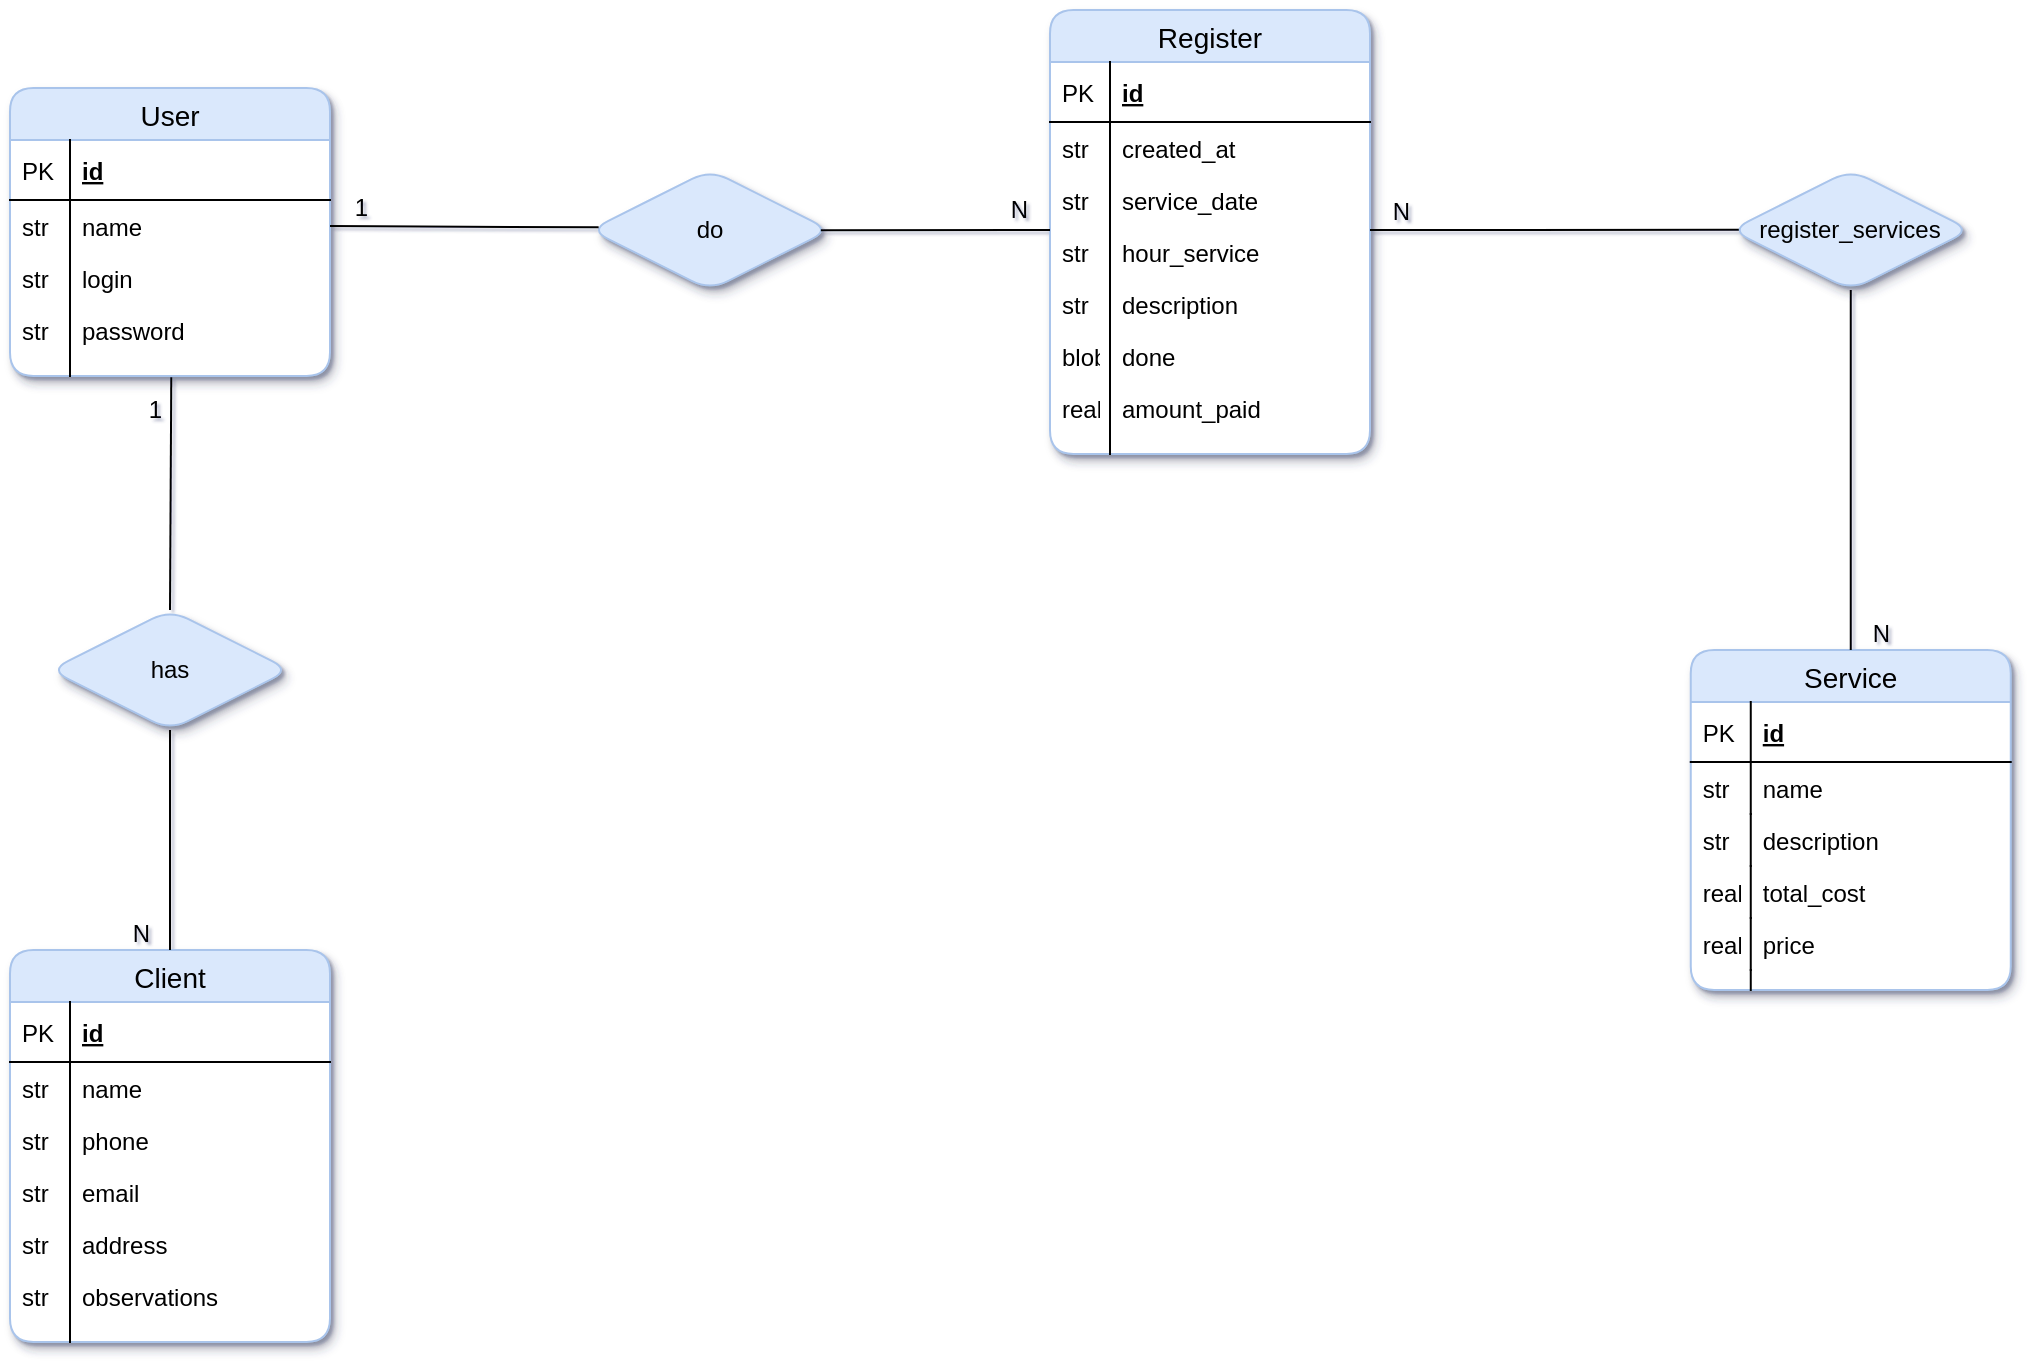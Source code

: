 <mxfile version="12.6.5" type="device" pages="2"><diagram id="pgkcYhD1tztfjx8CLR91" name="model"><mxGraphModel dx="62.42" dy="82.95" grid="1" gridSize="10" guides="1" tooltips="1" connect="1" arrows="1" fold="1" page="1" pageScale="1" pageWidth="827" pageHeight="1169" math="0" shadow="1"><root><mxCell id="0"/><mxCell id="1" parent="0"/><mxCell id="QDzRD9JeulIj6cVtuL_I-16" value="User" style="swimlane;fontStyle=0;childLayout=stackLayout;horizontal=1;startSize=26;fillColor=#dae8fc;horizontalStack=0;resizeParent=1;resizeParentMax=0;resizeLast=0;collapsible=1;marginBottom=0;swimlaneFillColor=#ffffff;align=center;fontSize=14;strokeColor=#A9C4EB;rounded=1;comic=0;shadow=1;" vertex="1" parent="1"><mxGeometry x="320" y="119" width="160" height="144" as="geometry"/></mxCell><mxCell id="QDzRD9JeulIj6cVtuL_I-17" value="id" style="shape=partialRectangle;top=0;left=0;right=0;bottom=1;align=left;verticalAlign=middle;fillColor=none;spacingLeft=34;spacingRight=4;overflow=hidden;rotatable=0;points=[[0,0.5],[1,0.5]];portConstraint=eastwest;dropTarget=0;fontStyle=5;fontSize=12;" vertex="1" parent="QDzRD9JeulIj6cVtuL_I-16"><mxGeometry y="26" width="160" height="30" as="geometry"/></mxCell><mxCell id="QDzRD9JeulIj6cVtuL_I-18" value="PK" style="shape=partialRectangle;top=0;left=0;bottom=0;fillColor=none;align=left;verticalAlign=middle;spacingLeft=4;spacingRight=4;overflow=hidden;rotatable=0;points=[];portConstraint=eastwest;part=1;fontSize=12;" vertex="1" connectable="0" parent="QDzRD9JeulIj6cVtuL_I-17"><mxGeometry width="30" height="30" as="geometry"/></mxCell><mxCell id="QDzRD9JeulIj6cVtuL_I-19" value="name" style="shape=partialRectangle;top=0;left=0;right=0;bottom=0;align=left;verticalAlign=top;fillColor=none;spacingLeft=34;spacingRight=4;overflow=hidden;rotatable=0;points=[[0,0.5],[1,0.5]];portConstraint=eastwest;dropTarget=0;fontSize=12;" vertex="1" parent="QDzRD9JeulIj6cVtuL_I-16"><mxGeometry y="56" width="160" height="26" as="geometry"/></mxCell><mxCell id="QDzRD9JeulIj6cVtuL_I-20" value="str" style="shape=partialRectangle;top=0;left=0;bottom=0;fillColor=none;align=left;verticalAlign=top;spacingLeft=4;spacingRight=4;overflow=hidden;rotatable=0;points=[];portConstraint=eastwest;part=1;fontSize=12;" vertex="1" connectable="0" parent="QDzRD9JeulIj6cVtuL_I-19"><mxGeometry width="30" height="26" as="geometry"/></mxCell><mxCell id="QDzRD9JeulIj6cVtuL_I-21" value="login" style="shape=partialRectangle;top=0;left=0;right=0;bottom=0;align=left;verticalAlign=top;fillColor=none;spacingLeft=34;spacingRight=4;overflow=hidden;rotatable=0;points=[[0,0.5],[1,0.5]];portConstraint=eastwest;dropTarget=0;fontSize=12;" vertex="1" parent="QDzRD9JeulIj6cVtuL_I-16"><mxGeometry y="82" width="160" height="26" as="geometry"/></mxCell><mxCell id="QDzRD9JeulIj6cVtuL_I-22" value="str" style="shape=partialRectangle;top=0;left=0;bottom=0;fillColor=none;align=left;verticalAlign=top;spacingLeft=4;spacingRight=4;overflow=hidden;rotatable=0;points=[];portConstraint=eastwest;part=1;fontSize=12;" vertex="1" connectable="0" parent="QDzRD9JeulIj6cVtuL_I-21"><mxGeometry width="30" height="26" as="geometry"/></mxCell><mxCell id="QDzRD9JeulIj6cVtuL_I-23" value="password" style="shape=partialRectangle;top=0;left=0;right=0;bottom=0;align=left;verticalAlign=top;fillColor=none;spacingLeft=34;spacingRight=4;overflow=hidden;rotatable=0;points=[[0,0.5],[1,0.5]];portConstraint=eastwest;dropTarget=0;fontSize=12;" vertex="1" parent="QDzRD9JeulIj6cVtuL_I-16"><mxGeometry y="108" width="160" height="26" as="geometry"/></mxCell><mxCell id="QDzRD9JeulIj6cVtuL_I-24" value="str" style="shape=partialRectangle;top=0;left=0;bottom=0;fillColor=none;align=left;verticalAlign=top;spacingLeft=4;spacingRight=4;overflow=hidden;rotatable=0;points=[];portConstraint=eastwest;part=1;fontSize=12;" vertex="1" connectable="0" parent="QDzRD9JeulIj6cVtuL_I-23"><mxGeometry width="30" height="26" as="geometry"/></mxCell><mxCell id="QDzRD9JeulIj6cVtuL_I-25" value="" style="shape=partialRectangle;top=0;left=0;right=0;bottom=0;align=left;verticalAlign=top;fillColor=none;spacingLeft=34;spacingRight=4;overflow=hidden;rotatable=0;points=[[0,0.5],[1,0.5]];portConstraint=eastwest;dropTarget=0;fontSize=12;" vertex="1" parent="QDzRD9JeulIj6cVtuL_I-16"><mxGeometry y="134" width="160" height="10" as="geometry"/></mxCell><mxCell id="QDzRD9JeulIj6cVtuL_I-26" value="" style="shape=partialRectangle;top=0;left=0;bottom=0;fillColor=none;align=left;verticalAlign=top;spacingLeft=4;spacingRight=4;overflow=hidden;rotatable=0;points=[];portConstraint=eastwest;part=1;fontSize=12;" vertex="1" connectable="0" parent="QDzRD9JeulIj6cVtuL_I-25"><mxGeometry width="30" height="10" as="geometry"/></mxCell><mxCell id="QDzRD9JeulIj6cVtuL_I-34" value="Client" style="swimlane;fontStyle=0;childLayout=stackLayout;horizontal=1;startSize=26;fillColor=#dae8fc;horizontalStack=0;resizeParent=1;resizeParentMax=0;resizeLast=0;collapsible=1;marginBottom=0;swimlaneFillColor=#ffffff;align=center;fontSize=14;strokeColor=#A9C4EB;rounded=1;comic=0;shadow=1;" vertex="1" parent="1"><mxGeometry x="320" y="550" width="160" height="196" as="geometry"/></mxCell><mxCell id="QDzRD9JeulIj6cVtuL_I-35" value="id" style="shape=partialRectangle;top=0;left=0;right=0;bottom=1;align=left;verticalAlign=middle;fillColor=none;spacingLeft=34;spacingRight=4;overflow=hidden;rotatable=0;points=[[0,0.5],[1,0.5]];portConstraint=eastwest;dropTarget=0;fontStyle=5;fontSize=12;" vertex="1" parent="QDzRD9JeulIj6cVtuL_I-34"><mxGeometry y="26" width="160" height="30" as="geometry"/></mxCell><mxCell id="QDzRD9JeulIj6cVtuL_I-36" value="PK" style="shape=partialRectangle;top=0;left=0;bottom=0;fillColor=none;align=left;verticalAlign=middle;spacingLeft=4;spacingRight=4;overflow=hidden;rotatable=0;points=[];portConstraint=eastwest;part=1;fontSize=12;" vertex="1" connectable="0" parent="QDzRD9JeulIj6cVtuL_I-35"><mxGeometry width="30" height="30" as="geometry"/></mxCell><mxCell id="QDzRD9JeulIj6cVtuL_I-37" value="name" style="shape=partialRectangle;top=0;left=0;right=0;bottom=0;align=left;verticalAlign=top;fillColor=none;spacingLeft=34;spacingRight=4;overflow=hidden;rotatable=0;points=[[0,0.5],[1,0.5]];portConstraint=eastwest;dropTarget=0;fontSize=12;" vertex="1" parent="QDzRD9JeulIj6cVtuL_I-34"><mxGeometry y="56" width="160" height="26" as="geometry"/></mxCell><mxCell id="QDzRD9JeulIj6cVtuL_I-38" value="str" style="shape=partialRectangle;top=0;left=0;bottom=0;fillColor=none;align=left;verticalAlign=top;spacingLeft=4;spacingRight=4;overflow=hidden;rotatable=0;points=[];portConstraint=eastwest;part=1;fontSize=12;" vertex="1" connectable="0" parent="QDzRD9JeulIj6cVtuL_I-37"><mxGeometry width="30" height="26" as="geometry"/></mxCell><mxCell id="QDzRD9JeulIj6cVtuL_I-39" value="phone" style="shape=partialRectangle;top=0;left=0;right=0;bottom=0;align=left;verticalAlign=top;fillColor=none;spacingLeft=34;spacingRight=4;overflow=hidden;rotatable=0;points=[[0,0.5],[1,0.5]];portConstraint=eastwest;dropTarget=0;fontSize=12;" vertex="1" parent="QDzRD9JeulIj6cVtuL_I-34"><mxGeometry y="82" width="160" height="26" as="geometry"/></mxCell><mxCell id="QDzRD9JeulIj6cVtuL_I-40" value="str" style="shape=partialRectangle;top=0;left=0;bottom=0;fillColor=none;align=left;verticalAlign=top;spacingLeft=4;spacingRight=4;overflow=hidden;rotatable=0;points=[];portConstraint=eastwest;part=1;fontSize=12;" vertex="1" connectable="0" parent="QDzRD9JeulIj6cVtuL_I-39"><mxGeometry width="30" height="26" as="geometry"/></mxCell><mxCell id="QDzRD9JeulIj6cVtuL_I-41" value="email" style="shape=partialRectangle;top=0;left=0;right=0;bottom=0;align=left;verticalAlign=top;fillColor=none;spacingLeft=34;spacingRight=4;overflow=hidden;rotatable=0;points=[[0,0.5],[1,0.5]];portConstraint=eastwest;dropTarget=0;fontSize=12;" vertex="1" parent="QDzRD9JeulIj6cVtuL_I-34"><mxGeometry y="108" width="160" height="26" as="geometry"/></mxCell><mxCell id="QDzRD9JeulIj6cVtuL_I-42" value="str" style="shape=partialRectangle;top=0;left=0;bottom=0;fillColor=none;align=left;verticalAlign=top;spacingLeft=4;spacingRight=4;overflow=hidden;rotatable=0;points=[];portConstraint=eastwest;part=1;fontSize=12;" vertex="1" connectable="0" parent="QDzRD9JeulIj6cVtuL_I-41"><mxGeometry width="30" height="26" as="geometry"/></mxCell><mxCell id="QDzRD9JeulIj6cVtuL_I-45" value="address" style="shape=partialRectangle;top=0;left=0;right=0;bottom=0;align=left;verticalAlign=top;fillColor=none;spacingLeft=34;spacingRight=4;overflow=hidden;rotatable=0;points=[[0,0.5],[1,0.5]];portConstraint=eastwest;dropTarget=0;fontSize=12;" vertex="1" parent="QDzRD9JeulIj6cVtuL_I-34"><mxGeometry y="134" width="160" height="26" as="geometry"/></mxCell><mxCell id="QDzRD9JeulIj6cVtuL_I-46" value="str" style="shape=partialRectangle;top=0;left=0;bottom=0;fillColor=none;align=left;verticalAlign=top;spacingLeft=4;spacingRight=4;overflow=hidden;rotatable=0;points=[];portConstraint=eastwest;part=1;fontSize=12;" vertex="1" connectable="0" parent="QDzRD9JeulIj6cVtuL_I-45"><mxGeometry width="30" height="26" as="geometry"/></mxCell><mxCell id="QDzRD9JeulIj6cVtuL_I-47" value="observations" style="shape=partialRectangle;top=0;left=0;right=0;bottom=0;align=left;verticalAlign=top;fillColor=none;spacingLeft=34;spacingRight=4;overflow=hidden;rotatable=0;points=[[0,0.5],[1,0.5]];portConstraint=eastwest;dropTarget=0;fontSize=12;" vertex="1" parent="QDzRD9JeulIj6cVtuL_I-34"><mxGeometry y="160" width="160" height="26" as="geometry"/></mxCell><mxCell id="QDzRD9JeulIj6cVtuL_I-48" value="str" style="shape=partialRectangle;top=0;left=0;bottom=0;fillColor=none;align=left;verticalAlign=top;spacingLeft=4;spacingRight=4;overflow=hidden;rotatable=0;points=[];portConstraint=eastwest;part=1;fontSize=12;" vertex="1" connectable="0" parent="QDzRD9JeulIj6cVtuL_I-47"><mxGeometry width="30" height="26" as="geometry"/></mxCell><mxCell id="QDzRD9JeulIj6cVtuL_I-43" value="" style="shape=partialRectangle;top=0;left=0;right=0;bottom=0;align=left;verticalAlign=top;fillColor=none;spacingLeft=34;spacingRight=4;overflow=hidden;rotatable=0;points=[[0,0.5],[1,0.5]];portConstraint=eastwest;dropTarget=0;fontSize=12;" vertex="1" parent="QDzRD9JeulIj6cVtuL_I-34"><mxGeometry y="186" width="160" height="10" as="geometry"/></mxCell><mxCell id="QDzRD9JeulIj6cVtuL_I-44" value="" style="shape=partialRectangle;top=0;left=0;bottom=0;fillColor=none;align=left;verticalAlign=top;spacingLeft=4;spacingRight=4;overflow=hidden;rotatable=0;points=[];portConstraint=eastwest;part=1;fontSize=12;" vertex="1" connectable="0" parent="QDzRD9JeulIj6cVtuL_I-43"><mxGeometry width="30" height="10" as="geometry"/></mxCell><mxCell id="QDzRD9JeulIj6cVtuL_I-49" value="Service" style="swimlane;fontStyle=0;childLayout=stackLayout;horizontal=1;startSize=26;fillColor=#dae8fc;horizontalStack=0;resizeParent=1;resizeParentMax=0;resizeLast=0;collapsible=1;marginBottom=0;swimlaneFillColor=#ffffff;align=center;fontSize=14;strokeColor=#A9C4EB;rounded=1;comic=0;shadow=1;" vertex="1" parent="1"><mxGeometry x="1160.38" y="400" width="160" height="170" as="geometry"/></mxCell><mxCell id="QDzRD9JeulIj6cVtuL_I-50" value="id" style="shape=partialRectangle;top=0;left=0;right=0;bottom=1;align=left;verticalAlign=middle;fillColor=none;spacingLeft=34;spacingRight=4;overflow=hidden;rotatable=0;points=[[0,0.5],[1,0.5]];portConstraint=eastwest;dropTarget=0;fontStyle=5;fontSize=12;" vertex="1" parent="QDzRD9JeulIj6cVtuL_I-49"><mxGeometry y="26" width="160" height="30" as="geometry"/></mxCell><mxCell id="QDzRD9JeulIj6cVtuL_I-51" value="PK" style="shape=partialRectangle;top=0;left=0;bottom=0;fillColor=none;align=left;verticalAlign=middle;spacingLeft=4;spacingRight=4;overflow=hidden;rotatable=0;points=[];portConstraint=eastwest;part=1;fontSize=12;" vertex="1" connectable="0" parent="QDzRD9JeulIj6cVtuL_I-50"><mxGeometry width="30" height="30" as="geometry"/></mxCell><mxCell id="QDzRD9JeulIj6cVtuL_I-52" value="name" style="shape=partialRectangle;top=0;left=0;right=0;bottom=0;align=left;verticalAlign=top;fillColor=none;spacingLeft=34;spacingRight=4;overflow=hidden;rotatable=0;points=[[0,0.5],[1,0.5]];portConstraint=eastwest;dropTarget=0;fontSize=12;" vertex="1" parent="QDzRD9JeulIj6cVtuL_I-49"><mxGeometry y="56" width="160" height="26" as="geometry"/></mxCell><mxCell id="QDzRD9JeulIj6cVtuL_I-53" value="str" style="shape=partialRectangle;top=0;left=0;bottom=0;fillColor=none;align=left;verticalAlign=top;spacingLeft=4;spacingRight=4;overflow=hidden;rotatable=0;points=[];portConstraint=eastwest;part=1;fontSize=12;" vertex="1" connectable="0" parent="QDzRD9JeulIj6cVtuL_I-52"><mxGeometry width="30" height="26" as="geometry"/></mxCell><mxCell id="QDzRD9JeulIj6cVtuL_I-54" value="description" style="shape=partialRectangle;top=0;left=0;right=0;bottom=0;align=left;verticalAlign=top;fillColor=none;spacingLeft=34;spacingRight=4;overflow=hidden;rotatable=0;points=[[0,0.5],[1,0.5]];portConstraint=eastwest;dropTarget=0;fontSize=12;" vertex="1" parent="QDzRD9JeulIj6cVtuL_I-49"><mxGeometry y="82" width="160" height="26" as="geometry"/></mxCell><mxCell id="QDzRD9JeulIj6cVtuL_I-55" value="str" style="shape=partialRectangle;top=0;left=0;bottom=0;fillColor=none;align=left;verticalAlign=top;spacingLeft=4;spacingRight=4;overflow=hidden;rotatable=0;points=[];portConstraint=eastwest;part=1;fontSize=12;" vertex="1" connectable="0" parent="QDzRD9JeulIj6cVtuL_I-54"><mxGeometry width="30" height="26" as="geometry"/></mxCell><mxCell id="QDzRD9JeulIj6cVtuL_I-60" value="total_cost" style="shape=partialRectangle;top=0;left=0;right=0;bottom=0;align=left;verticalAlign=top;fillColor=none;spacingLeft=34;spacingRight=4;overflow=hidden;rotatable=0;points=[[0,0.5],[1,0.5]];portConstraint=eastwest;dropTarget=0;fontSize=12;" vertex="1" parent="QDzRD9JeulIj6cVtuL_I-49"><mxGeometry y="108" width="160" height="26" as="geometry"/></mxCell><mxCell id="QDzRD9JeulIj6cVtuL_I-61" value="real" style="shape=partialRectangle;top=0;left=0;bottom=0;fillColor=none;align=left;verticalAlign=top;spacingLeft=4;spacingRight=4;overflow=hidden;rotatable=0;points=[];portConstraint=eastwest;part=1;fontSize=12;" vertex="1" connectable="0" parent="QDzRD9JeulIj6cVtuL_I-60"><mxGeometry width="30" height="26" as="geometry"/></mxCell><mxCell id="QDzRD9JeulIj6cVtuL_I-56" value="price" style="shape=partialRectangle;top=0;left=0;right=0;bottom=0;align=left;verticalAlign=top;fillColor=none;spacingLeft=34;spacingRight=4;overflow=hidden;rotatable=0;points=[[0,0.5],[1,0.5]];portConstraint=eastwest;dropTarget=0;fontSize=12;" vertex="1" parent="QDzRD9JeulIj6cVtuL_I-49"><mxGeometry y="134" width="160" height="26" as="geometry"/></mxCell><mxCell id="QDzRD9JeulIj6cVtuL_I-57" value="real" style="shape=partialRectangle;top=0;left=0;bottom=0;fillColor=none;align=left;verticalAlign=top;spacingLeft=4;spacingRight=4;overflow=hidden;rotatable=0;points=[];portConstraint=eastwest;part=1;fontSize=12;" vertex="1" connectable="0" parent="QDzRD9JeulIj6cVtuL_I-56"><mxGeometry width="30" height="26" as="geometry"/></mxCell><mxCell id="QDzRD9JeulIj6cVtuL_I-58" value="" style="shape=partialRectangle;top=0;left=0;right=0;bottom=0;align=left;verticalAlign=top;fillColor=none;spacingLeft=34;spacingRight=4;overflow=hidden;rotatable=0;points=[[0,0.5],[1,0.5]];portConstraint=eastwest;dropTarget=0;fontSize=12;" vertex="1" parent="QDzRD9JeulIj6cVtuL_I-49"><mxGeometry y="160" width="160" height="10" as="geometry"/></mxCell><mxCell id="QDzRD9JeulIj6cVtuL_I-59" value="" style="shape=partialRectangle;top=0;left=0;bottom=0;fillColor=none;align=left;verticalAlign=top;spacingLeft=4;spacingRight=4;overflow=hidden;rotatable=0;points=[];portConstraint=eastwest;part=1;fontSize=12;" vertex="1" connectable="0" parent="QDzRD9JeulIj6cVtuL_I-58"><mxGeometry width="30" height="10" as="geometry"/></mxCell><mxCell id="QDzRD9JeulIj6cVtuL_I-63" value="Register" style="swimlane;fontStyle=0;childLayout=stackLayout;horizontal=1;startSize=26;fillColor=#dae8fc;horizontalStack=0;resizeParent=1;resizeParentMax=0;resizeLast=0;collapsible=1;marginBottom=0;swimlaneFillColor=#ffffff;align=center;fontSize=14;strokeColor=#A9C4EB;rounded=1;comic=0;shadow=1;" vertex="1" parent="1"><mxGeometry x="840" y="80" width="160" height="222" as="geometry"/></mxCell><mxCell id="QDzRD9JeulIj6cVtuL_I-64" value="id" style="shape=partialRectangle;top=0;left=0;right=0;bottom=1;align=left;verticalAlign=middle;fillColor=none;spacingLeft=34;spacingRight=4;overflow=hidden;rotatable=0;points=[[0,0.5],[1,0.5]];portConstraint=eastwest;dropTarget=0;fontStyle=5;fontSize=12;" vertex="1" parent="QDzRD9JeulIj6cVtuL_I-63"><mxGeometry y="26" width="160" height="30" as="geometry"/></mxCell><mxCell id="QDzRD9JeulIj6cVtuL_I-65" value="PK" style="shape=partialRectangle;top=0;left=0;bottom=0;fillColor=none;align=left;verticalAlign=middle;spacingLeft=4;spacingRight=4;overflow=hidden;rotatable=0;points=[];portConstraint=eastwest;part=1;fontSize=12;" vertex="1" connectable="0" parent="QDzRD9JeulIj6cVtuL_I-64"><mxGeometry width="30" height="30" as="geometry"/></mxCell><mxCell id="QDzRD9JeulIj6cVtuL_I-66" value="created_at" style="shape=partialRectangle;top=0;left=0;right=0;bottom=0;align=left;verticalAlign=top;fillColor=none;spacingLeft=34;spacingRight=4;overflow=hidden;rotatable=0;points=[[0,0.5],[1,0.5]];portConstraint=eastwest;dropTarget=0;fontSize=12;" vertex="1" parent="QDzRD9JeulIj6cVtuL_I-63"><mxGeometry y="56" width="160" height="26" as="geometry"/></mxCell><mxCell id="QDzRD9JeulIj6cVtuL_I-67" value="str" style="shape=partialRectangle;top=0;left=0;bottom=0;fillColor=none;align=left;verticalAlign=top;spacingLeft=4;spacingRight=4;overflow=hidden;rotatable=0;points=[];portConstraint=eastwest;part=1;fontSize=12;" vertex="1" connectable="0" parent="QDzRD9JeulIj6cVtuL_I-66"><mxGeometry width="30" height="26" as="geometry"/></mxCell><mxCell id="QDzRD9JeulIj6cVtuL_I-68" value="service_date" style="shape=partialRectangle;top=0;left=0;right=0;bottom=0;align=left;verticalAlign=top;fillColor=none;spacingLeft=34;spacingRight=4;overflow=hidden;rotatable=0;points=[[0,0.5],[1,0.5]];portConstraint=eastwest;dropTarget=0;fontSize=12;" vertex="1" parent="QDzRD9JeulIj6cVtuL_I-63"><mxGeometry y="82" width="160" height="26" as="geometry"/></mxCell><mxCell id="QDzRD9JeulIj6cVtuL_I-69" value="str" style="shape=partialRectangle;top=0;left=0;bottom=0;fillColor=none;align=left;verticalAlign=top;spacingLeft=4;spacingRight=4;overflow=hidden;rotatable=0;points=[];portConstraint=eastwest;part=1;fontSize=12;" vertex="1" connectable="0" parent="QDzRD9JeulIj6cVtuL_I-68"><mxGeometry width="30" height="26" as="geometry"/></mxCell><mxCell id="QDzRD9JeulIj6cVtuL_I-70" value="hour_service" style="shape=partialRectangle;top=0;left=0;right=0;bottom=0;align=left;verticalAlign=top;fillColor=none;spacingLeft=34;spacingRight=4;overflow=hidden;rotatable=0;points=[[0,0.5],[1,0.5]];portConstraint=eastwest;dropTarget=0;fontSize=12;" vertex="1" parent="QDzRD9JeulIj6cVtuL_I-63"><mxGeometry y="108" width="160" height="26" as="geometry"/></mxCell><mxCell id="QDzRD9JeulIj6cVtuL_I-71" value="str" style="shape=partialRectangle;top=0;left=0;bottom=0;fillColor=none;align=left;verticalAlign=top;spacingLeft=4;spacingRight=4;overflow=hidden;rotatable=0;points=[];portConstraint=eastwest;part=1;fontSize=12;" vertex="1" connectable="0" parent="QDzRD9JeulIj6cVtuL_I-70"><mxGeometry width="30" height="26" as="geometry"/></mxCell><mxCell id="QDzRD9JeulIj6cVtuL_I-72" value="description" style="shape=partialRectangle;top=0;left=0;right=0;bottom=0;align=left;verticalAlign=top;fillColor=none;spacingLeft=34;spacingRight=4;overflow=hidden;rotatable=0;points=[[0,0.5],[1,0.5]];portConstraint=eastwest;dropTarget=0;fontSize=12;" vertex="1" parent="QDzRD9JeulIj6cVtuL_I-63"><mxGeometry y="134" width="160" height="26" as="geometry"/></mxCell><mxCell id="QDzRD9JeulIj6cVtuL_I-73" value="str" style="shape=partialRectangle;top=0;left=0;bottom=0;fillColor=none;align=left;verticalAlign=top;spacingLeft=4;spacingRight=4;overflow=hidden;rotatable=0;points=[];portConstraint=eastwest;part=1;fontSize=12;" vertex="1" connectable="0" parent="QDzRD9JeulIj6cVtuL_I-72"><mxGeometry width="30" height="26" as="geometry"/></mxCell><mxCell id="QDzRD9JeulIj6cVtuL_I-76" value="done" style="shape=partialRectangle;top=0;left=0;right=0;bottom=0;align=left;verticalAlign=top;fillColor=none;spacingLeft=34;spacingRight=4;overflow=hidden;rotatable=0;points=[[0,0.5],[1,0.5]];portConstraint=eastwest;dropTarget=0;fontSize=12;" vertex="1" parent="QDzRD9JeulIj6cVtuL_I-63"><mxGeometry y="160" width="160" height="26" as="geometry"/></mxCell><mxCell id="QDzRD9JeulIj6cVtuL_I-77" value="blob" style="shape=partialRectangle;top=0;left=0;bottom=0;fillColor=none;align=left;verticalAlign=top;spacingLeft=4;spacingRight=4;overflow=hidden;rotatable=0;points=[];portConstraint=eastwest;part=1;fontSize=12;" vertex="1" connectable="0" parent="QDzRD9JeulIj6cVtuL_I-76"><mxGeometry width="30" height="26" as="geometry"/></mxCell><mxCell id="QDzRD9JeulIj6cVtuL_I-78" value="amount_paid" style="shape=partialRectangle;top=0;left=0;right=0;bottom=0;align=left;verticalAlign=top;fillColor=none;spacingLeft=34;spacingRight=4;overflow=hidden;rotatable=0;points=[[0,0.5],[1,0.5]];portConstraint=eastwest;dropTarget=0;fontSize=12;" vertex="1" parent="QDzRD9JeulIj6cVtuL_I-63"><mxGeometry y="186" width="160" height="26" as="geometry"/></mxCell><mxCell id="QDzRD9JeulIj6cVtuL_I-79" value="real" style="shape=partialRectangle;top=0;left=0;bottom=0;fillColor=none;align=left;verticalAlign=top;spacingLeft=4;spacingRight=4;overflow=hidden;rotatable=0;points=[];portConstraint=eastwest;part=1;fontSize=12;" vertex="1" connectable="0" parent="QDzRD9JeulIj6cVtuL_I-78"><mxGeometry width="30" height="26" as="geometry"/></mxCell><mxCell id="QDzRD9JeulIj6cVtuL_I-74" value="" style="shape=partialRectangle;top=0;left=0;right=0;bottom=0;align=left;verticalAlign=top;fillColor=none;spacingLeft=34;spacingRight=4;overflow=hidden;rotatable=0;points=[[0,0.5],[1,0.5]];portConstraint=eastwest;dropTarget=0;fontSize=12;" vertex="1" parent="QDzRD9JeulIj6cVtuL_I-63"><mxGeometry y="212" width="160" height="10" as="geometry"/></mxCell><mxCell id="QDzRD9JeulIj6cVtuL_I-75" value="" style="shape=partialRectangle;top=0;left=0;bottom=0;fillColor=none;align=left;verticalAlign=top;spacingLeft=4;spacingRight=4;overflow=hidden;rotatable=0;points=[];portConstraint=eastwest;part=1;fontSize=12;" vertex="1" connectable="0" parent="QDzRD9JeulIj6cVtuL_I-74"><mxGeometry width="30" height="10" as="geometry"/></mxCell><mxCell id="QDzRD9JeulIj6cVtuL_I-95" value="has" style="shape=rhombus;perimeter=rhombusPerimeter;whiteSpace=wrap;html=1;align=center;fillColor=#dae8fc;strokeColor=#A9C4EB;rounded=1;comic=0;shadow=1;" vertex="1" parent="1"><mxGeometry x="340" y="380" width="120" height="60" as="geometry"/></mxCell><mxCell id="QDzRD9JeulIj6cVtuL_I-99" value="" style="endArrow=none;html=1;rounded=0;exitX=0.5;exitY=1;exitDx=0;exitDy=0;entryX=0.5;entryY=0;entryDx=0;entryDy=0;" edge="1" parent="1" source="QDzRD9JeulIj6cVtuL_I-95" target="QDzRD9JeulIj6cVtuL_I-34"><mxGeometry relative="1" as="geometry"><mxPoint x="320" y="770" as="sourcePoint"/><mxPoint x="480" y="770" as="targetPoint"/></mxGeometry></mxCell><mxCell id="QDzRD9JeulIj6cVtuL_I-100" value="N" style="resizable=0;html=1;align=right;verticalAlign=bottom;" connectable="0" vertex="1" parent="QDzRD9JeulIj6cVtuL_I-99"><mxGeometry x="1" relative="1" as="geometry"><mxPoint x="-10" as="offset"/></mxGeometry></mxCell><mxCell id="QDzRD9JeulIj6cVtuL_I-101" value="" style="endArrow=none;html=1;rounded=0;exitX=0.5;exitY=0;exitDx=0;exitDy=0;entryX=0.504;entryY=1.067;entryDx=0;entryDy=0;entryPerimeter=0;" edge="1" parent="1" source="QDzRD9JeulIj6cVtuL_I-95" target="QDzRD9JeulIj6cVtuL_I-25"><mxGeometry relative="1" as="geometry"><mxPoint x="320" y="770" as="sourcePoint"/><mxPoint x="400" y="265" as="targetPoint"/></mxGeometry></mxCell><mxCell id="QDzRD9JeulIj6cVtuL_I-102" value="1" style="resizable=0;html=1;align=right;verticalAlign=bottom;" connectable="0" vertex="1" parent="QDzRD9JeulIj6cVtuL_I-101"><mxGeometry x="1" relative="1" as="geometry"><mxPoint x="-4.32" y="24.92" as="offset"/></mxGeometry></mxCell><mxCell id="QDzRD9JeulIj6cVtuL_I-104" value="do" style="shape=rhombus;perimeter=rhombusPerimeter;whiteSpace=wrap;html=1;align=center;fillColor=#dae8fc;strokeColor=#A9C4EB;rounded=1;comic=0;shadow=1;" vertex="1" parent="1"><mxGeometry x="610" y="160" width="120" height="60" as="geometry"/></mxCell><mxCell id="QDzRD9JeulIj6cVtuL_I-107" value="" style="endArrow=none;html=1;rounded=0;exitX=0.036;exitY=0.478;exitDx=0;exitDy=0;entryX=1;entryY=0.5;entryDx=0;entryDy=0;exitPerimeter=0;" edge="1" parent="1" source="QDzRD9JeulIj6cVtuL_I-104" target="QDzRD9JeulIj6cVtuL_I-19"><mxGeometry relative="1" as="geometry"><mxPoint x="490" y="310" as="sourcePoint"/><mxPoint x="650" y="310" as="targetPoint"/></mxGeometry></mxCell><mxCell id="QDzRD9JeulIj6cVtuL_I-108" value="1" style="resizable=0;html=1;align=right;verticalAlign=bottom;" connectable="0" vertex="1" parent="QDzRD9JeulIj6cVtuL_I-107"><mxGeometry x="1" relative="1" as="geometry"><mxPoint x="19.98" as="offset"/></mxGeometry></mxCell><mxCell id="QDzRD9JeulIj6cVtuL_I-109" value="" style="endArrow=none;html=1;rounded=0;exitX=0.962;exitY=0.502;exitDx=0;exitDy=0;exitPerimeter=0;" edge="1" parent="1" source="QDzRD9JeulIj6cVtuL_I-104"><mxGeometry relative="1" as="geometry"><mxPoint x="730" y="189.66" as="sourcePoint"/><mxPoint x="840" y="190" as="targetPoint"/></mxGeometry></mxCell><mxCell id="QDzRD9JeulIj6cVtuL_I-110" value="N" style="resizable=0;html=1;align=right;verticalAlign=bottom;" connectable="0" vertex="1" parent="QDzRD9JeulIj6cVtuL_I-109"><mxGeometry x="1" relative="1" as="geometry"><mxPoint x="-10" y="-2" as="offset"/></mxGeometry></mxCell><mxCell id="QDzRD9JeulIj6cVtuL_I-112" value="" style="endArrow=none;html=1;rounded=0;exitX=0.5;exitY=1;exitDx=0;exitDy=0;entryX=0.5;entryY=0;entryDx=0;entryDy=0;" edge="1" parent="1" source="QDzRD9JeulIj6cVtuL_I-111" target="QDzRD9JeulIj6cVtuL_I-49"><mxGeometry relative="1" as="geometry"><mxPoint x="1110" y="320" as="sourcePoint"/><mxPoint x="1270" y="320" as="targetPoint"/></mxGeometry></mxCell><mxCell id="QDzRD9JeulIj6cVtuL_I-113" value="N" style="resizable=0;html=1;align=right;verticalAlign=bottom;" connectable="0" vertex="1" parent="QDzRD9JeulIj6cVtuL_I-112"><mxGeometry x="1" relative="1" as="geometry"><mxPoint x="19.62" y="0.03" as="offset"/></mxGeometry></mxCell><mxCell id="QDzRD9JeulIj6cVtuL_I-114" value="" style="endArrow=none;html=1;rounded=0;exitX=0.039;exitY=0.498;exitDx=0;exitDy=0;exitPerimeter=0;" edge="1" parent="1" source="QDzRD9JeulIj6cVtuL_I-111"><mxGeometry relative="1" as="geometry"><mxPoint x="1030" y="250" as="sourcePoint"/><mxPoint x="1000" y="190" as="targetPoint"/></mxGeometry></mxCell><mxCell id="QDzRD9JeulIj6cVtuL_I-115" value="N" style="resizable=0;html=1;align=right;verticalAlign=bottom;" connectable="0" vertex="1" parent="QDzRD9JeulIj6cVtuL_I-114"><mxGeometry x="1" relative="1" as="geometry"><mxPoint x="20.1" as="offset"/></mxGeometry></mxCell><mxCell id="QDzRD9JeulIj6cVtuL_I-111" value="register_services" style="shape=rhombus;perimeter=rhombusPerimeter;whiteSpace=wrap;html=1;align=center;fillColor=#dae8fc;strokeColor=#A9C4EB;rounded=1;comic=0;shadow=1;" vertex="1" parent="1"><mxGeometry x="1180.38" y="160" width="120" height="60" as="geometry"/></mxCell></root></mxGraphModel></diagram><diagram id="4fhWs1Up1W8A-9MSAV8O" name="screens"><mxGraphModel dx="3100" dy="3169" grid="1" gridSize="10" guides="1" tooltips="1" connect="1" arrows="1" fold="1" page="1" pageScale="1" pageWidth="827" pageHeight="1169" math="0" shadow="0"><root><mxCell id="F6iIVvNxrBkw7GP8M3UF-0"/><mxCell id="F6iIVvNxrBkw7GP8M3UF-1" parent="F6iIVvNxrBkw7GP8M3UF-0"/><mxCell id="F6iIVvNxrBkw7GP8M3UF-5" value="" style="rounded=0;whiteSpace=wrap;html=1;shadow=0;glass=0;comic=0;gradientDirection=north;" vertex="1" parent="F6iIVvNxrBkw7GP8M3UF-1"><mxGeometry x="318.9" y="262.5" width="190" height="330" as="geometry"/></mxCell><mxCell id="F6iIVvNxrBkw7GP8M3UF-7" value="" style="strokeWidth=1;html=1;shadow=0;dashed=0;shape=mxgraph.android.action_bar;fillColor=#E6E6E6;strokeColor=#c0c0c0;strokeWidth=2;rounded=0;glass=0;comic=0;labelBackgroundColor=#FFFF33;fontSize=17;" vertex="1" parent="F6iIVvNxrBkw7GP8M3UF-1"><mxGeometry x="320.9" y="262.5" width="185" height="30" as="geometry"/></mxCell><mxCell id="F6iIVvNxrBkw7GP8M3UF-4" value="Main" style="text;align=center;verticalAlign=top;rounded=0;shadow=0;comic=0;glass=0;fillColor=#f5f5f5;strokeColor=#666666;fontColor=#333333;fontStyle=1;labelBackgroundColor=#ffffff;labelBorderColor=none;whiteSpace=wrap;html=1;fontSize=17;" vertex="1" parent="F6iIVvNxrBkw7GP8M3UF-1"><mxGeometry x="318.73" y="552.5" width="190" height="40" as="geometry"/></mxCell><mxCell id="F6iIVvNxrBkw7GP8M3UF-2" value="" style="verticalLabelPosition=bottom;verticalAlign=top;html=1;shadow=0;dashed=0;strokeWidth=1;shape=mxgraph.android.phone2;rounded=1;comic=0;fillColor=#647687;strokeColor=#314354;fontColor=#ffffff;" vertex="1" parent="F6iIVvNxrBkw7GP8M3UF-1"><mxGeometry x="313.4" y="230" width="200" height="390" as="geometry"/></mxCell><mxCell id="F6iIVvNxrBkw7GP8M3UF-12" value="" style="rounded=0;whiteSpace=wrap;html=1;shadow=0;glass=0;comic=0;gradientDirection=north;" vertex="1" parent="F6iIVvNxrBkw7GP8M3UF-1"><mxGeometry x="319.4" y="-277.5" width="190" height="330" as="geometry"/></mxCell><mxCell id="F6iIVvNxrBkw7GP8M3UF-13" value="" style="strokeWidth=1;html=1;shadow=0;dashed=0;shape=mxgraph.android.action_bar;fillColor=#E6E6E6;strokeColor=#c0c0c0;strokeWidth=2;rounded=0;glass=0;comic=0;labelBackgroundColor=#FFFF33;fontSize=17;" vertex="1" parent="F6iIVvNxrBkw7GP8M3UF-1"><mxGeometry x="321.4" y="-277.5" width="185" height="30" as="geometry"/></mxCell><mxCell id="F6iIVvNxrBkw7GP8M3UF-14" value="Login" style="text;align=center;verticalAlign=top;rounded=0;shadow=0;comic=0;glass=0;fillColor=#f5f5f5;strokeColor=#666666;fontColor=#333333;fontStyle=1;labelBackgroundColor=#ffffff;labelBorderColor=none;whiteSpace=wrap;html=1;fontSize=17;" vertex="1" parent="F6iIVvNxrBkw7GP8M3UF-1"><mxGeometry x="319.23" y="12.5" width="190" height="40" as="geometry"/></mxCell><mxCell id="F6iIVvNxrBkw7GP8M3UF-15" value="" style="verticalLabelPosition=bottom;verticalAlign=top;html=1;shadow=0;dashed=0;strokeWidth=1;shape=mxgraph.android.phone2;rounded=1;comic=0;fillColor=#647687;strokeColor=#314354;fontColor=#ffffff;" vertex="1" parent="F6iIVvNxrBkw7GP8M3UF-1"><mxGeometry x="313.9" y="-310" width="200" height="390" as="geometry"/></mxCell><mxCell id="F6iIVvNxrBkw7GP8M3UF-18" value="" style="edgeStyle=segmentEdgeStyle;endArrow=classic;html=1;fontSize=17;exitX=0.495;exitY=-0.002;exitDx=0;exitDy=0;exitPerimeter=0;entryX=0.503;entryY=1.007;entryDx=0;entryDy=0;entryPerimeter=0;" edge="1" parent="F6iIVvNxrBkw7GP8M3UF-1" source="F6iIVvNxrBkw7GP8M3UF-2" target="F6iIVvNxrBkw7GP8M3UF-15"><mxGeometry width="50" height="50" relative="1" as="geometry"><mxPoint x="310" y="690" as="sourcePoint"/><mxPoint x="360" y="640" as="targetPoint"/></mxGeometry></mxCell><mxCell id="F6iIVvNxrBkw7GP8M3UF-19" value="" style="rounded=0;whiteSpace=wrap;html=1;shadow=0;glass=0;comic=0;gradientDirection=north;" vertex="1" parent="F6iIVvNxrBkw7GP8M3UF-1"><mxGeometry x="-154.5" y="-275" width="190" height="330" as="geometry"/></mxCell><mxCell id="F6iIVvNxrBkw7GP8M3UF-20" value="" style="strokeWidth=1;html=1;shadow=0;dashed=0;shape=mxgraph.android.action_bar;fillColor=#E6E6E6;strokeColor=#c0c0c0;strokeWidth=2;rounded=0;glass=0;comic=0;labelBackgroundColor=#FFFF33;fontSize=17;" vertex="1" parent="F6iIVvNxrBkw7GP8M3UF-1"><mxGeometry x="-152.5" y="-275" width="185" height="30" as="geometry"/></mxCell><mxCell id="F6iIVvNxrBkw7GP8M3UF-21" value="Create user" style="text;align=center;verticalAlign=top;rounded=0;shadow=0;comic=0;glass=0;fillColor=#f5f5f5;strokeColor=#666666;fontColor=#333333;fontStyle=1;labelBackgroundColor=#ffffff;labelBorderColor=none;whiteSpace=wrap;html=1;fontSize=17;" vertex="1" parent="F6iIVvNxrBkw7GP8M3UF-1"><mxGeometry x="-154.67" y="15" width="190" height="40" as="geometry"/></mxCell><mxCell id="F6iIVvNxrBkw7GP8M3UF-22" value="" style="verticalLabelPosition=bottom;verticalAlign=top;html=1;shadow=0;dashed=0;strokeWidth=1;shape=mxgraph.android.phone2;rounded=1;comic=0;fillColor=#647687;strokeColor=#314354;fontColor=#ffffff;" vertex="1" parent="F6iIVvNxrBkw7GP8M3UF-1"><mxGeometry x="-160" y="-307.5" width="200" height="390" as="geometry"/></mxCell><mxCell id="F6iIVvNxrBkw7GP8M3UF-23" value="" style="edgeStyle=segmentEdgeStyle;endArrow=classic;html=1;fontSize=17;entryX=1;entryY=0.506;entryDx=0;entryDy=0;entryPerimeter=0;exitX=0;exitY=0.512;exitDx=0;exitDy=0;exitPerimeter=0;" edge="1" parent="F6iIVvNxrBkw7GP8M3UF-1" source="F6iIVvNxrBkw7GP8M3UF-15" target="F6iIVvNxrBkw7GP8M3UF-22"><mxGeometry width="50" height="50" relative="1" as="geometry"><mxPoint x="310" y="-110" as="sourcePoint"/><mxPoint x="110" y="-110" as="targetPoint"/></mxGeometry></mxCell><mxCell id="F6iIVvNxrBkw7GP8M3UF-25" value="" style="rounded=0;whiteSpace=wrap;html=1;shadow=0;glass=0;comic=0;gradientDirection=north;" vertex="1" parent="F6iIVvNxrBkw7GP8M3UF-1"><mxGeometry x="805.5" y="-272.5" width="190" height="330" as="geometry"/></mxCell><mxCell id="F6iIVvNxrBkw7GP8M3UF-26" value="" style="strokeWidth=1;html=1;shadow=0;dashed=0;shape=mxgraph.android.action_bar;fillColor=#E6E6E6;strokeColor=#c0c0c0;strokeWidth=2;rounded=0;glass=0;comic=0;labelBackgroundColor=#FFFF33;fontSize=17;" vertex="1" parent="F6iIVvNxrBkw7GP8M3UF-1"><mxGeometry x="807.5" y="-272.5" width="185" height="30" as="geometry"/></mxCell><mxCell id="F6iIVvNxrBkw7GP8M3UF-27" value="User admin" style="text;align=center;verticalAlign=top;rounded=0;shadow=0;comic=0;glass=0;fillColor=#f5f5f5;strokeColor=#666666;fontColor=#333333;fontStyle=1;labelBackgroundColor=#ffffff;labelBorderColor=none;whiteSpace=wrap;html=1;fontSize=17;" vertex="1" parent="F6iIVvNxrBkw7GP8M3UF-1"><mxGeometry x="805.33" y="17.5" width="190" height="40" as="geometry"/></mxCell><mxCell id="F6iIVvNxrBkw7GP8M3UF-28" value="" style="verticalLabelPosition=bottom;verticalAlign=top;html=1;shadow=0;dashed=0;strokeWidth=1;shape=mxgraph.android.phone2;rounded=1;comic=0;fillColor=#647687;strokeColor=#314354;fontColor=#ffffff;" vertex="1" parent="F6iIVvNxrBkw7GP8M3UF-1"><mxGeometry x="800" y="-305" width="200" height="390" as="geometry"/></mxCell><mxCell id="F6iIVvNxrBkw7GP8M3UF-29" value="" style="edgeStyle=segmentEdgeStyle;endArrow=classic;html=1;fontSize=17;exitX=0.997;exitY=0.508;exitDx=0;exitDy=0;exitPerimeter=0;entryX=-0.014;entryY=0.482;entryDx=0;entryDy=0;entryPerimeter=0;" edge="1" parent="F6iIVvNxrBkw7GP8M3UF-1" source="F6iIVvNxrBkw7GP8M3UF-15" target="F6iIVvNxrBkw7GP8M3UF-28"><mxGeometry width="50" height="50" relative="1" as="geometry"><mxPoint x="640" y="-110" as="sourcePoint"/><mxPoint x="690" y="-160" as="targetPoint"/><Array as="points"><mxPoint x="780" y="-112"/><mxPoint x="780" y="-117"/></Array></mxGeometry></mxCell></root></mxGraphModel></diagram></mxfile>